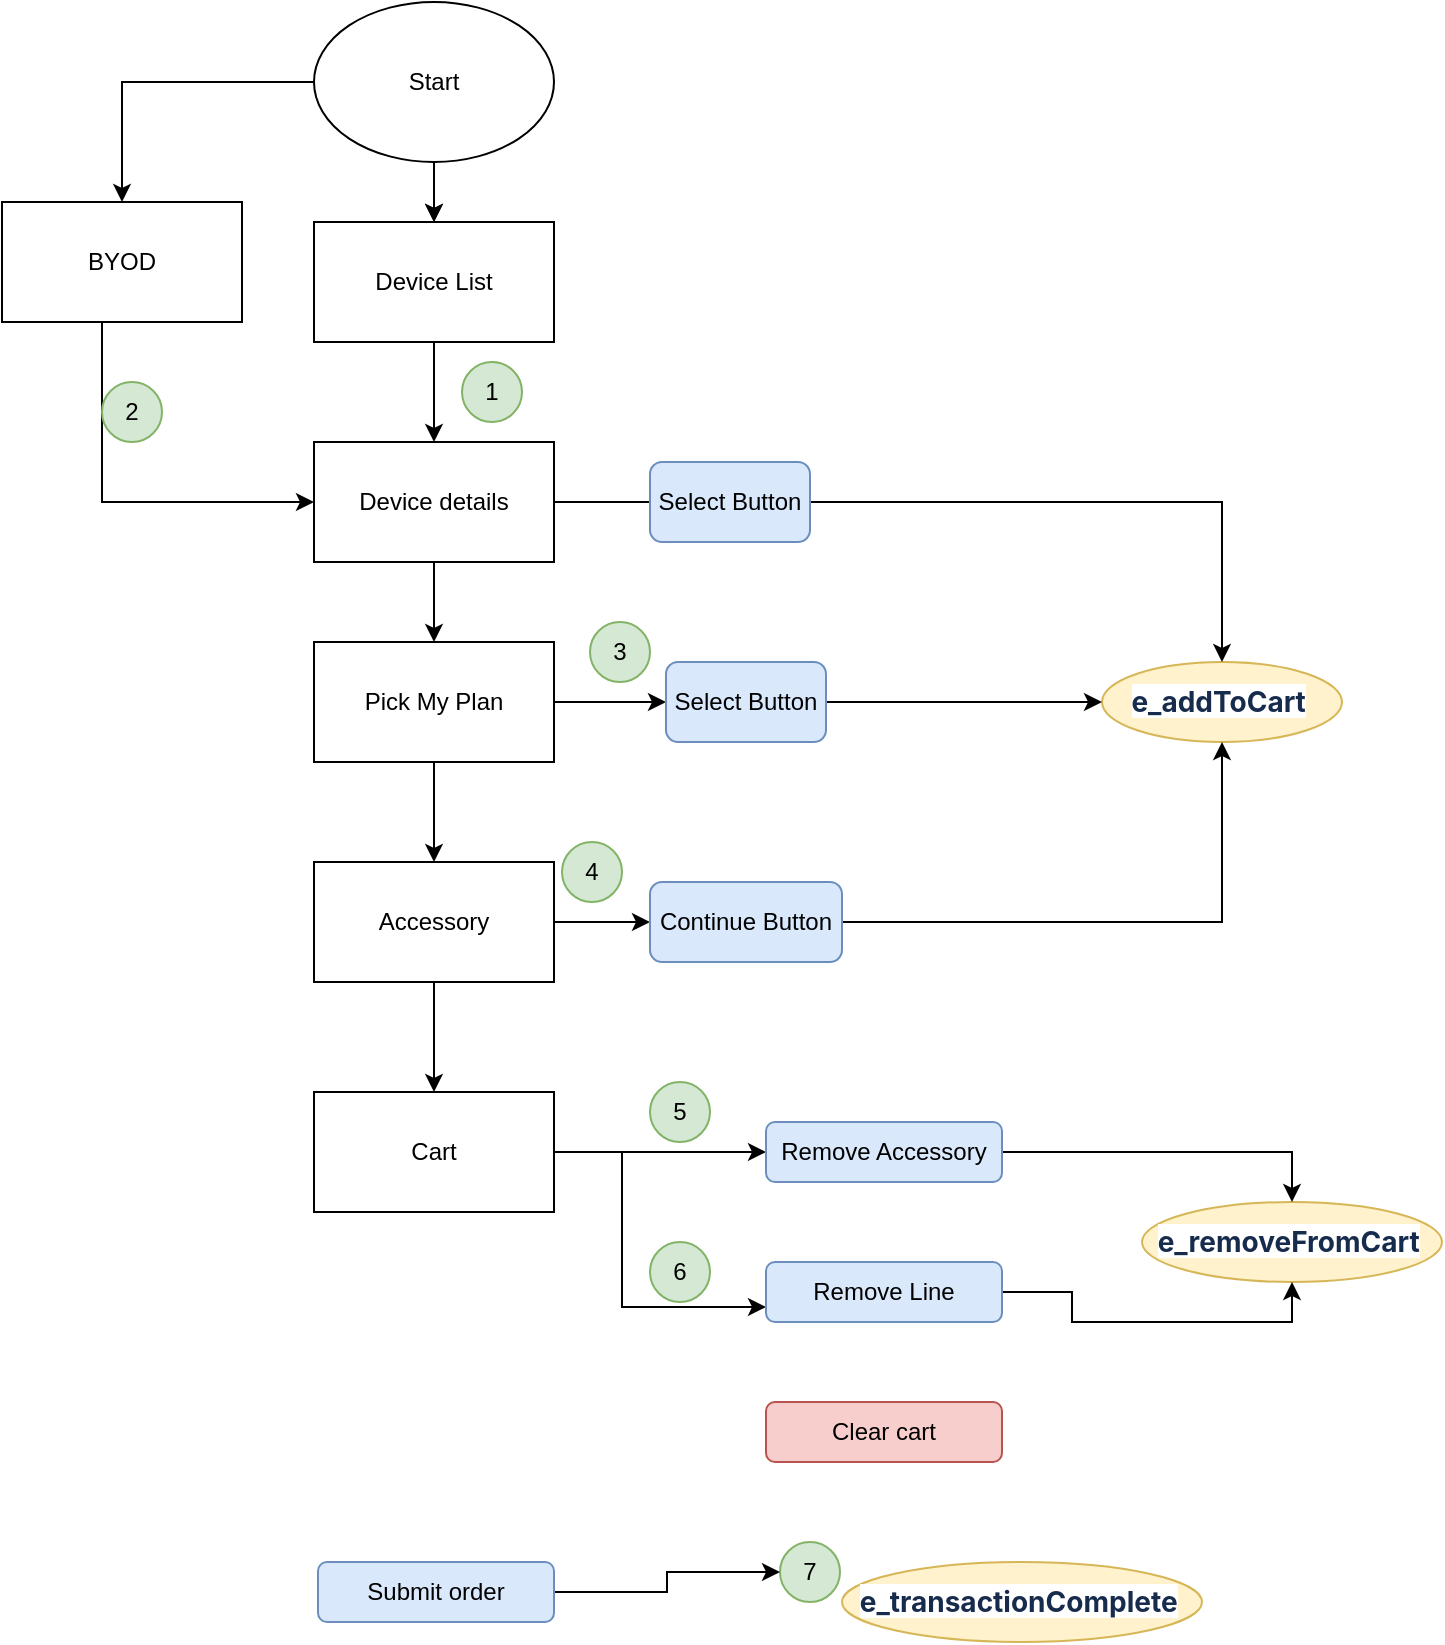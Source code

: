 <mxfile version="20.8.13" type="github">
  <diagram id="C5RBs43oDa-KdzZeNtuy" name="Page-1">
    <mxGraphModel dx="1050" dy="581" grid="1" gridSize="10" guides="1" tooltips="1" connect="1" arrows="1" fold="1" page="1" pageScale="1" pageWidth="827" pageHeight="1169" math="0" shadow="0">
      <root>
        <mxCell id="WIyWlLk6GJQsqaUBKTNV-0" />
        <mxCell id="WIyWlLk6GJQsqaUBKTNV-1" parent="WIyWlLk6GJQsqaUBKTNV-0" />
        <mxCell id="PFBzOuT5Nha9AD8Nsqsn-6" value="" style="edgeStyle=orthogonalEdgeStyle;rounded=0;orthogonalLoop=1;jettySize=auto;html=1;" parent="WIyWlLk6GJQsqaUBKTNV-1" source="PFBzOuT5Nha9AD8Nsqsn-0" target="PFBzOuT5Nha9AD8Nsqsn-5" edge="1">
          <mxGeometry relative="1" as="geometry" />
        </mxCell>
        <mxCell id="PFBzOuT5Nha9AD8Nsqsn-12" value="" style="edgeStyle=orthogonalEdgeStyle;rounded=0;orthogonalLoop=1;jettySize=auto;html=1;" parent="WIyWlLk6GJQsqaUBKTNV-1" source="PFBzOuT5Nha9AD8Nsqsn-0" target="PFBzOuT5Nha9AD8Nsqsn-5" edge="1">
          <mxGeometry relative="1" as="geometry" />
        </mxCell>
        <mxCell id="PFBzOuT5Nha9AD8Nsqsn-14" style="edgeStyle=orthogonalEdgeStyle;rounded=0;orthogonalLoop=1;jettySize=auto;html=1;" parent="WIyWlLk6GJQsqaUBKTNV-1" source="PFBzOuT5Nha9AD8Nsqsn-0" target="PFBzOuT5Nha9AD8Nsqsn-13" edge="1">
          <mxGeometry relative="1" as="geometry" />
        </mxCell>
        <mxCell id="PFBzOuT5Nha9AD8Nsqsn-0" value="Start" style="ellipse;whiteSpace=wrap;html=1;" parent="WIyWlLk6GJQsqaUBKTNV-1" vertex="1">
          <mxGeometry x="166" y="40" width="120" height="80" as="geometry" />
        </mxCell>
        <mxCell id="PFBzOuT5Nha9AD8Nsqsn-1" value="&lt;b style=&quot;color: rgb(23, 43, 77); font-family: -apple-system, BlinkMacSystemFont, &amp;quot;Segoe UI&amp;quot;, Roboto, Oxygen, Ubuntu, &amp;quot;Fira Sans&amp;quot;, &amp;quot;Droid Sans&amp;quot;, &amp;quot;Helvetica Neue&amp;quot;, sans-serif; font-size: 14px; text-align: left; background-color: rgb(255, 255, 255);&quot;&gt;e_addToCart&lt;/b&gt;&amp;nbsp;" style="ellipse;whiteSpace=wrap;html=1;fillColor=#fff2cc;strokeColor=#d6b656;" parent="WIyWlLk6GJQsqaUBKTNV-1" vertex="1">
          <mxGeometry x="560" y="370" width="120" height="40" as="geometry" />
        </mxCell>
        <mxCell id="PFBzOuT5Nha9AD8Nsqsn-2" value="&lt;b style=&quot;color: rgb(23, 43, 77); font-family: -apple-system, BlinkMacSystemFont, &amp;quot;Segoe UI&amp;quot;, Roboto, Oxygen, Ubuntu, &amp;quot;Fira Sans&amp;quot;, &amp;quot;Droid Sans&amp;quot;, &amp;quot;Helvetica Neue&amp;quot;, sans-serif; font-size: 14px; text-align: left; background-color: rgb(255, 255, 255);&quot;&gt;e_removeFromCart&lt;/b&gt;&amp;nbsp;" style="ellipse;whiteSpace=wrap;html=1;fillColor=#fff2cc;strokeColor=#d6b656;" parent="WIyWlLk6GJQsqaUBKTNV-1" vertex="1">
          <mxGeometry x="580" y="640" width="150" height="40" as="geometry" />
        </mxCell>
        <mxCell id="PFBzOuT5Nha9AD8Nsqsn-3" value="&lt;b style=&quot;color: rgb(23, 43, 77); font-family: -apple-system, BlinkMacSystemFont, &amp;quot;Segoe UI&amp;quot;, Roboto, Oxygen, Ubuntu, &amp;quot;Fira Sans&amp;quot;, &amp;quot;Droid Sans&amp;quot;, &amp;quot;Helvetica Neue&amp;quot;, sans-serif; font-size: 14px; text-align: left; background-color: rgb(255, 255, 255);&quot;&gt;e_transactionComplete&lt;/b&gt;&amp;nbsp;" style="ellipse;whiteSpace=wrap;html=1;fillColor=#fff2cc;strokeColor=#d6b656;" parent="WIyWlLk6GJQsqaUBKTNV-1" vertex="1">
          <mxGeometry x="430" y="820" width="180" height="40" as="geometry" />
        </mxCell>
        <mxCell id="PFBzOuT5Nha9AD8Nsqsn-9" value="" style="edgeStyle=orthogonalEdgeStyle;rounded=0;orthogonalLoop=1;jettySize=auto;html=1;" parent="WIyWlLk6GJQsqaUBKTNV-1" source="PFBzOuT5Nha9AD8Nsqsn-5" target="PFBzOuT5Nha9AD8Nsqsn-8" edge="1">
          <mxGeometry relative="1" as="geometry" />
        </mxCell>
        <mxCell id="PFBzOuT5Nha9AD8Nsqsn-5" value="Device List" style="whiteSpace=wrap;html=1;" parent="WIyWlLk6GJQsqaUBKTNV-1" vertex="1">
          <mxGeometry x="166" y="150" width="120" height="60" as="geometry" />
        </mxCell>
        <mxCell id="PFBzOuT5Nha9AD8Nsqsn-11" value="" style="edgeStyle=orthogonalEdgeStyle;rounded=0;orthogonalLoop=1;jettySize=auto;html=1;" parent="WIyWlLk6GJQsqaUBKTNV-1" source="PFBzOuT5Nha9AD8Nsqsn-8" edge="1">
          <mxGeometry relative="1" as="geometry">
            <mxPoint x="370" y="290" as="targetPoint" />
          </mxGeometry>
        </mxCell>
        <mxCell id="PFBzOuT5Nha9AD8Nsqsn-17" value="" style="edgeStyle=orthogonalEdgeStyle;rounded=0;orthogonalLoop=1;jettySize=auto;html=1;" parent="WIyWlLk6GJQsqaUBKTNV-1" source="PFBzOuT5Nha9AD8Nsqsn-8" target="PFBzOuT5Nha9AD8Nsqsn-16" edge="1">
          <mxGeometry relative="1" as="geometry" />
        </mxCell>
        <mxCell id="PFBzOuT5Nha9AD8Nsqsn-8" value="Device details" style="whiteSpace=wrap;html=1;" parent="WIyWlLk6GJQsqaUBKTNV-1" vertex="1">
          <mxGeometry x="166" y="260" width="120" height="60" as="geometry" />
        </mxCell>
        <mxCell id="PFBzOuT5Nha9AD8Nsqsn-31" style="edgeStyle=orthogonalEdgeStyle;rounded=0;orthogonalLoop=1;jettySize=auto;html=1;" parent="WIyWlLk6GJQsqaUBKTNV-1" source="PFBzOuT5Nha9AD8Nsqsn-10" target="PFBzOuT5Nha9AD8Nsqsn-1" edge="1">
          <mxGeometry relative="1" as="geometry" />
        </mxCell>
        <mxCell id="PFBzOuT5Nha9AD8Nsqsn-10" value="Select Button" style="rounded=1;whiteSpace=wrap;html=1;fillColor=#dae8fc;strokeColor=#6c8ebf;" parent="WIyWlLk6GJQsqaUBKTNV-1" vertex="1">
          <mxGeometry x="334" y="270" width="80" height="40" as="geometry" />
        </mxCell>
        <mxCell id="PFBzOuT5Nha9AD8Nsqsn-25" style="edgeStyle=orthogonalEdgeStyle;rounded=0;orthogonalLoop=1;jettySize=auto;html=1;entryX=0;entryY=0.5;entryDx=0;entryDy=0;" parent="WIyWlLk6GJQsqaUBKTNV-1" source="PFBzOuT5Nha9AD8Nsqsn-13" target="PFBzOuT5Nha9AD8Nsqsn-8" edge="1">
          <mxGeometry relative="1" as="geometry">
            <Array as="points">
              <mxPoint x="60" y="290" />
            </Array>
          </mxGeometry>
        </mxCell>
        <mxCell id="PFBzOuT5Nha9AD8Nsqsn-13" value="BYOD" style="whiteSpace=wrap;html=1;" parent="WIyWlLk6GJQsqaUBKTNV-1" vertex="1">
          <mxGeometry x="10" y="140" width="120" height="60" as="geometry" />
        </mxCell>
        <mxCell id="PFBzOuT5Nha9AD8Nsqsn-19" value="" style="edgeStyle=orthogonalEdgeStyle;rounded=0;orthogonalLoop=1;jettySize=auto;html=1;" parent="WIyWlLk6GJQsqaUBKTNV-1" source="PFBzOuT5Nha9AD8Nsqsn-16" target="PFBzOuT5Nha9AD8Nsqsn-18" edge="1">
          <mxGeometry relative="1" as="geometry" />
        </mxCell>
        <mxCell id="PFBzOuT5Nha9AD8Nsqsn-22" value="" style="edgeStyle=orthogonalEdgeStyle;rounded=0;orthogonalLoop=1;jettySize=auto;html=1;" parent="WIyWlLk6GJQsqaUBKTNV-1" source="PFBzOuT5Nha9AD8Nsqsn-16" target="PFBzOuT5Nha9AD8Nsqsn-21" edge="1">
          <mxGeometry relative="1" as="geometry" />
        </mxCell>
        <mxCell id="PFBzOuT5Nha9AD8Nsqsn-16" value="Pick My Plan" style="whiteSpace=wrap;html=1;" parent="WIyWlLk6GJQsqaUBKTNV-1" vertex="1">
          <mxGeometry x="166" y="360" width="120" height="60" as="geometry" />
        </mxCell>
        <mxCell id="PFBzOuT5Nha9AD8Nsqsn-32" style="edgeStyle=orthogonalEdgeStyle;rounded=0;orthogonalLoop=1;jettySize=auto;html=1;" parent="WIyWlLk6GJQsqaUBKTNV-1" source="PFBzOuT5Nha9AD8Nsqsn-18" target="PFBzOuT5Nha9AD8Nsqsn-1" edge="1">
          <mxGeometry relative="1" as="geometry" />
        </mxCell>
        <mxCell id="PFBzOuT5Nha9AD8Nsqsn-18" value="Select Button" style="rounded=1;whiteSpace=wrap;html=1;fillColor=#dae8fc;strokeColor=#6c8ebf;" parent="WIyWlLk6GJQsqaUBKTNV-1" vertex="1">
          <mxGeometry x="342" y="370" width="80" height="40" as="geometry" />
        </mxCell>
        <mxCell id="PFBzOuT5Nha9AD8Nsqsn-24" value="" style="edgeStyle=orthogonalEdgeStyle;rounded=0;orthogonalLoop=1;jettySize=auto;html=1;" parent="WIyWlLk6GJQsqaUBKTNV-1" source="PFBzOuT5Nha9AD8Nsqsn-21" target="PFBzOuT5Nha9AD8Nsqsn-23" edge="1">
          <mxGeometry relative="1" as="geometry" />
        </mxCell>
        <mxCell id="PFBzOuT5Nha9AD8Nsqsn-35" value="" style="edgeStyle=orthogonalEdgeStyle;rounded=0;orthogonalLoop=1;jettySize=auto;html=1;" parent="WIyWlLk6GJQsqaUBKTNV-1" source="PFBzOuT5Nha9AD8Nsqsn-21" target="PFBzOuT5Nha9AD8Nsqsn-34" edge="1">
          <mxGeometry relative="1" as="geometry" />
        </mxCell>
        <mxCell id="PFBzOuT5Nha9AD8Nsqsn-21" value="Accessory" style="whiteSpace=wrap;html=1;" parent="WIyWlLk6GJQsqaUBKTNV-1" vertex="1">
          <mxGeometry x="166" y="470" width="120" height="60" as="geometry" />
        </mxCell>
        <mxCell id="PFBzOuT5Nha9AD8Nsqsn-33" style="edgeStyle=orthogonalEdgeStyle;rounded=0;orthogonalLoop=1;jettySize=auto;html=1;entryX=0.5;entryY=1;entryDx=0;entryDy=0;" parent="WIyWlLk6GJQsqaUBKTNV-1" source="PFBzOuT5Nha9AD8Nsqsn-23" target="PFBzOuT5Nha9AD8Nsqsn-1" edge="1">
          <mxGeometry relative="1" as="geometry" />
        </mxCell>
        <mxCell id="PFBzOuT5Nha9AD8Nsqsn-23" value="Continue Button" style="rounded=1;whiteSpace=wrap;html=1;fillColor=#dae8fc;strokeColor=#6c8ebf;" parent="WIyWlLk6GJQsqaUBKTNV-1" vertex="1">
          <mxGeometry x="334" y="480" width="96" height="40" as="geometry" />
        </mxCell>
        <mxCell id="PFBzOuT5Nha9AD8Nsqsn-27" value="1" style="ellipse;whiteSpace=wrap;html=1;aspect=fixed;fillColor=#d5e8d4;strokeColor=#82b366;" parent="WIyWlLk6GJQsqaUBKTNV-1" vertex="1">
          <mxGeometry x="240" y="220" width="30" height="30" as="geometry" />
        </mxCell>
        <mxCell id="PFBzOuT5Nha9AD8Nsqsn-28" value="3" style="ellipse;whiteSpace=wrap;html=1;aspect=fixed;fillColor=#d5e8d4;strokeColor=#82b366;" parent="WIyWlLk6GJQsqaUBKTNV-1" vertex="1">
          <mxGeometry x="304" y="350" width="30" height="30" as="geometry" />
        </mxCell>
        <mxCell id="PFBzOuT5Nha9AD8Nsqsn-29" value="2" style="ellipse;whiteSpace=wrap;html=1;aspect=fixed;fillColor=#d5e8d4;strokeColor=#82b366;" parent="WIyWlLk6GJQsqaUBKTNV-1" vertex="1">
          <mxGeometry x="60" y="230" width="30" height="30" as="geometry" />
        </mxCell>
        <mxCell id="PFBzOuT5Nha9AD8Nsqsn-30" value="4" style="ellipse;whiteSpace=wrap;html=1;aspect=fixed;fillColor=#d5e8d4;strokeColor=#82b366;" parent="WIyWlLk6GJQsqaUBKTNV-1" vertex="1">
          <mxGeometry x="290" y="460" width="30" height="30" as="geometry" />
        </mxCell>
        <mxCell id="PFBzOuT5Nha9AD8Nsqsn-39" style="edgeStyle=orthogonalEdgeStyle;rounded=0;orthogonalLoop=1;jettySize=auto;html=1;" parent="WIyWlLk6GJQsqaUBKTNV-1" source="PFBzOuT5Nha9AD8Nsqsn-34" target="PFBzOuT5Nha9AD8Nsqsn-37" edge="1">
          <mxGeometry relative="1" as="geometry" />
        </mxCell>
        <mxCell id="PFBzOuT5Nha9AD8Nsqsn-40" style="edgeStyle=orthogonalEdgeStyle;rounded=0;orthogonalLoop=1;jettySize=auto;html=1;entryX=0;entryY=0.75;entryDx=0;entryDy=0;" parent="WIyWlLk6GJQsqaUBKTNV-1" source="PFBzOuT5Nha9AD8Nsqsn-34" target="PFBzOuT5Nha9AD8Nsqsn-38" edge="1">
          <mxGeometry relative="1" as="geometry">
            <Array as="points">
              <mxPoint x="320" y="615" />
              <mxPoint x="320" y="693" />
            </Array>
          </mxGeometry>
        </mxCell>
        <mxCell id="PFBzOuT5Nha9AD8Nsqsn-34" value="Cart" style="whiteSpace=wrap;html=1;" parent="WIyWlLk6GJQsqaUBKTNV-1" vertex="1">
          <mxGeometry x="166" y="585" width="120" height="60" as="geometry" />
        </mxCell>
        <mxCell id="PFBzOuT5Nha9AD8Nsqsn-43" style="edgeStyle=orthogonalEdgeStyle;rounded=0;orthogonalLoop=1;jettySize=auto;html=1;entryX=0.5;entryY=0;entryDx=0;entryDy=0;" parent="WIyWlLk6GJQsqaUBKTNV-1" source="PFBzOuT5Nha9AD8Nsqsn-37" target="PFBzOuT5Nha9AD8Nsqsn-2" edge="1">
          <mxGeometry relative="1" as="geometry" />
        </mxCell>
        <mxCell id="PFBzOuT5Nha9AD8Nsqsn-37" value="Remove Accessory" style="whiteSpace=wrap;html=1;rounded=1;fillColor=#dae8fc;strokeColor=#6c8ebf;" parent="WIyWlLk6GJQsqaUBKTNV-1" vertex="1">
          <mxGeometry x="392" y="600" width="118" height="30" as="geometry" />
        </mxCell>
        <mxCell id="PFBzOuT5Nha9AD8Nsqsn-44" style="edgeStyle=orthogonalEdgeStyle;rounded=0;orthogonalLoop=1;jettySize=auto;html=1;entryX=0.5;entryY=1;entryDx=0;entryDy=0;" parent="WIyWlLk6GJQsqaUBKTNV-1" source="PFBzOuT5Nha9AD8Nsqsn-38" target="PFBzOuT5Nha9AD8Nsqsn-2" edge="1">
          <mxGeometry relative="1" as="geometry" />
        </mxCell>
        <mxCell id="PFBzOuT5Nha9AD8Nsqsn-38" value="Remove Line" style="whiteSpace=wrap;html=1;rounded=1;fillColor=#dae8fc;strokeColor=#6c8ebf;" parent="WIyWlLk6GJQsqaUBKTNV-1" vertex="1">
          <mxGeometry x="392" y="670" width="118" height="30" as="geometry" />
        </mxCell>
        <mxCell id="PFBzOuT5Nha9AD8Nsqsn-41" value="5" style="ellipse;whiteSpace=wrap;html=1;aspect=fixed;fillColor=#d5e8d4;strokeColor=#82b366;" parent="WIyWlLk6GJQsqaUBKTNV-1" vertex="1">
          <mxGeometry x="334" y="580" width="30" height="30" as="geometry" />
        </mxCell>
        <mxCell id="PFBzOuT5Nha9AD8Nsqsn-42" value="6" style="ellipse;whiteSpace=wrap;html=1;aspect=fixed;fillColor=#d5e8d4;strokeColor=#82b366;" parent="WIyWlLk6GJQsqaUBKTNV-1" vertex="1">
          <mxGeometry x="334" y="660" width="30" height="30" as="geometry" />
        </mxCell>
        <mxCell id="PFBzOuT5Nha9AD8Nsqsn-45" value="7" style="ellipse;whiteSpace=wrap;html=1;aspect=fixed;fillColor=#d5e8d4;strokeColor=#82b366;" parent="WIyWlLk6GJQsqaUBKTNV-1" vertex="1">
          <mxGeometry x="399" y="810" width="30" height="30" as="geometry" />
        </mxCell>
        <mxCell id="ujzggIsNUwqVo8zfASbI-0" value="Clear cart" style="whiteSpace=wrap;html=1;rounded=1;fillColor=#f8cecc;strokeColor=#b85450;" vertex="1" parent="WIyWlLk6GJQsqaUBKTNV-1">
          <mxGeometry x="392" y="740" width="118" height="30" as="geometry" />
        </mxCell>
        <mxCell id="ujzggIsNUwqVo8zfASbI-2" value="" style="edgeStyle=orthogonalEdgeStyle;rounded=0;orthogonalLoop=1;jettySize=auto;html=1;" edge="1" parent="WIyWlLk6GJQsqaUBKTNV-1" source="ujzggIsNUwqVo8zfASbI-1" target="PFBzOuT5Nha9AD8Nsqsn-45">
          <mxGeometry relative="1" as="geometry" />
        </mxCell>
        <mxCell id="ujzggIsNUwqVo8zfASbI-1" value="Submit order" style="whiteSpace=wrap;html=1;rounded=1;fillColor=#dae8fc;strokeColor=#6c8ebf;" vertex="1" parent="WIyWlLk6GJQsqaUBKTNV-1">
          <mxGeometry x="168" y="820" width="118" height="30" as="geometry" />
        </mxCell>
      </root>
    </mxGraphModel>
  </diagram>
</mxfile>

